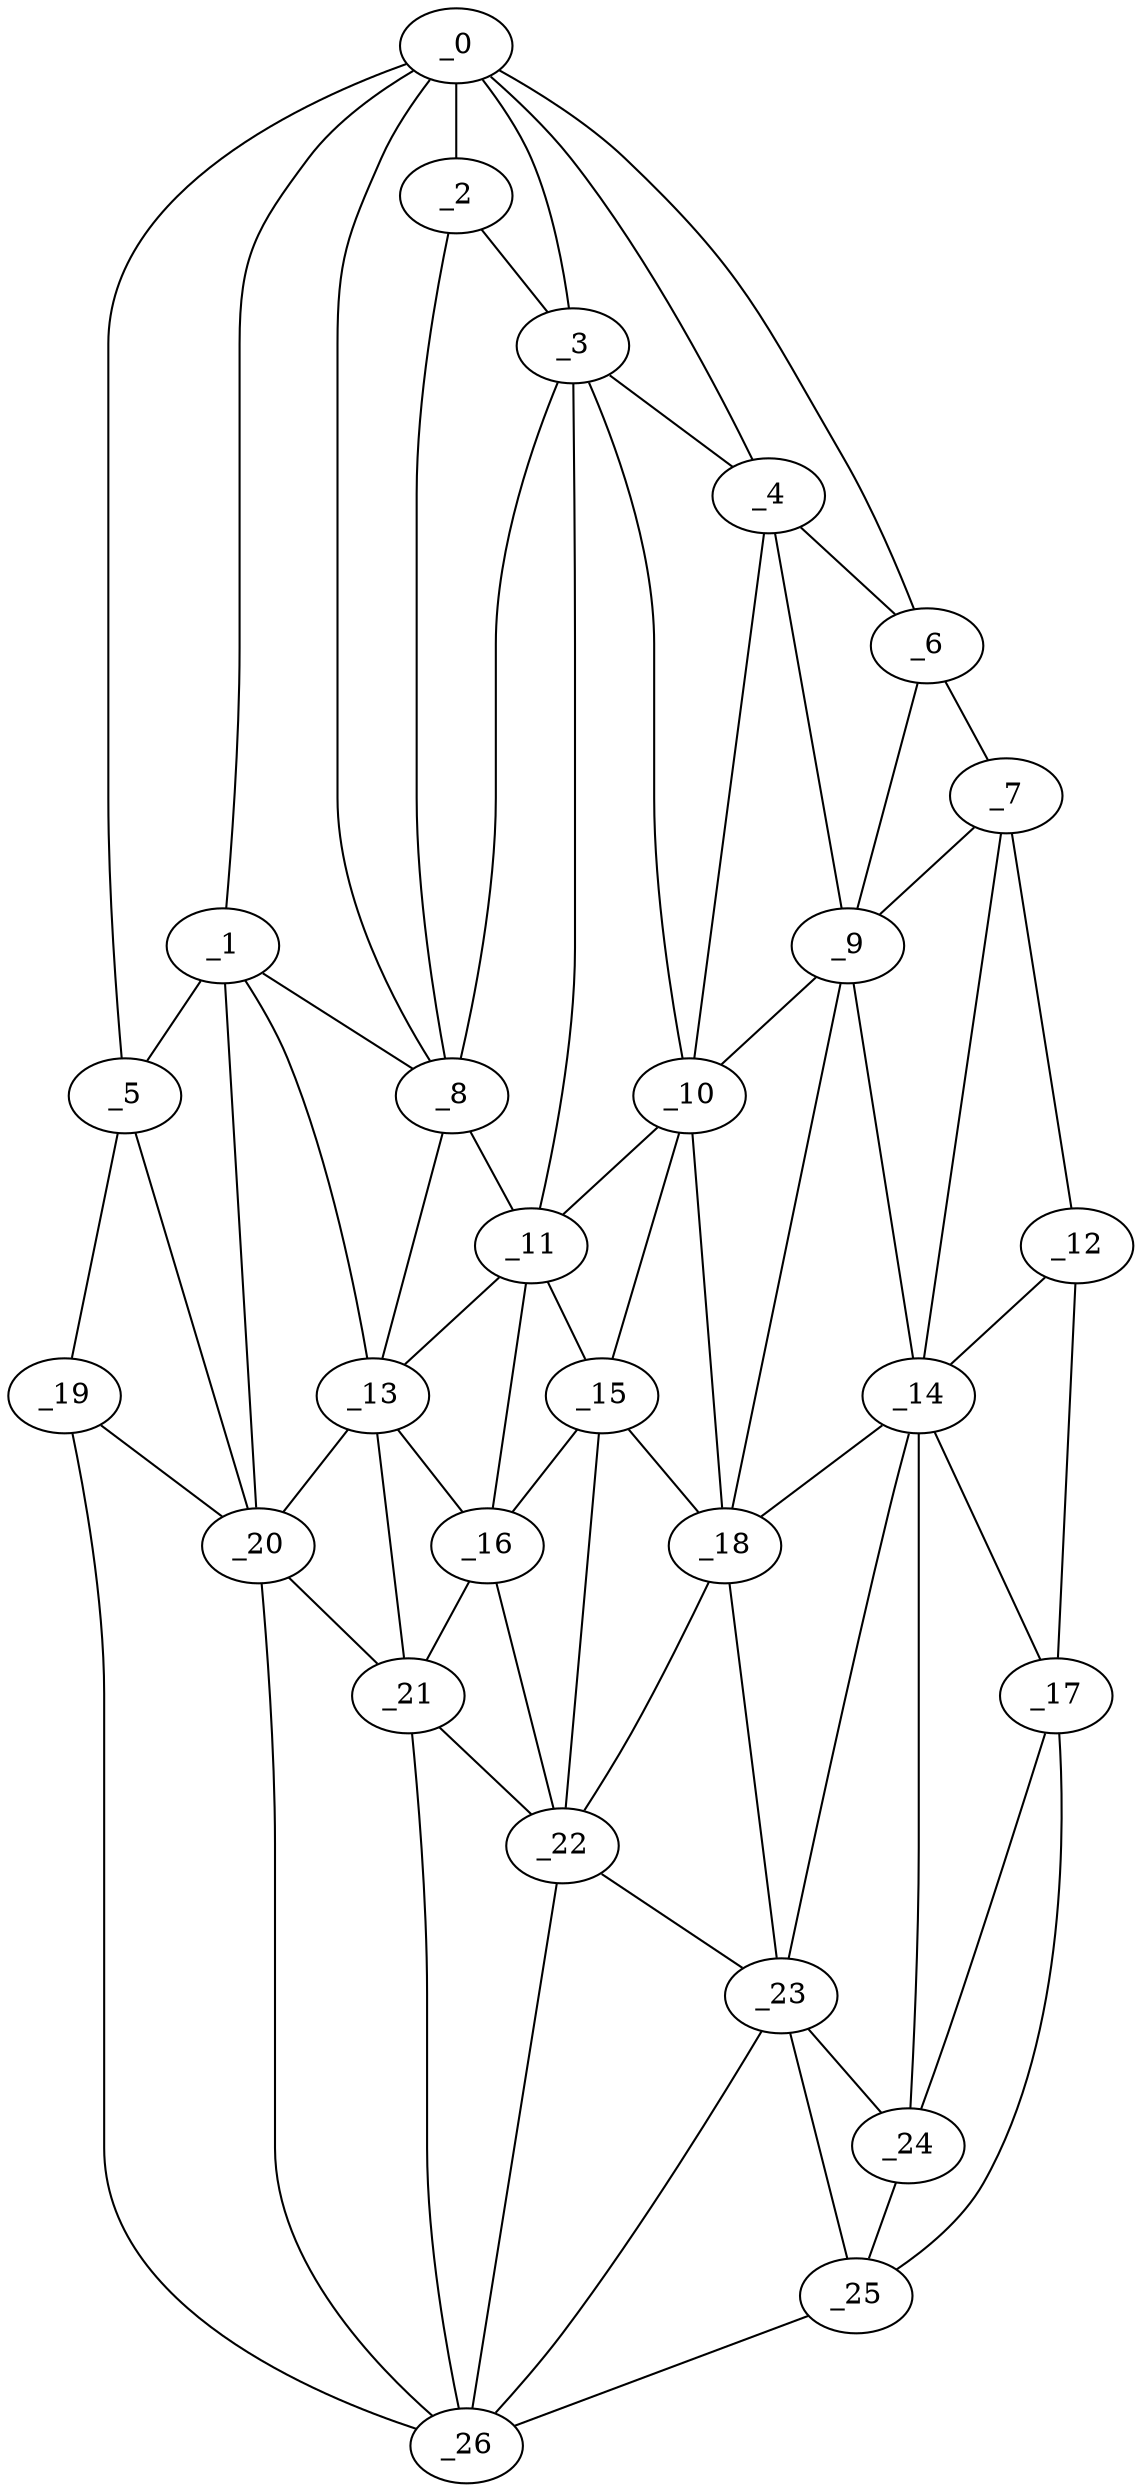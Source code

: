 graph "obj92__210.gxl" {
	_0	 [x=41,
		y=41];
	_1	 [x=46,
		y=33];
	_0 -- _1	 [valence=1];
	_2	 [x=49,
		y=63];
	_0 -- _2	 [valence=1];
	_3	 [x=49,
		y=73];
	_0 -- _3	 [valence=2];
	_4	 [x=49,
		y=81];
	_0 -- _4	 [valence=1];
	_5	 [x=51,
		y=7];
	_0 -- _5	 [valence=1];
	_6	 [x=51,
		y=93];
	_0 -- _6	 [valence=1];
	_8	 [x=59,
		y=60];
	_0 -- _8	 [valence=1];
	_1 -- _5	 [valence=1];
	_1 -- _8	 [valence=2];
	_13	 [x=68,
		y=60];
	_1 -- _13	 [valence=1];
	_20	 [x=83,
		y=32];
	_1 -- _20	 [valence=2];
	_2 -- _3	 [valence=2];
	_2 -- _8	 [valence=2];
	_3 -- _4	 [valence=2];
	_3 -- _8	 [valence=2];
	_10	 [x=61,
		y=80];
	_3 -- _10	 [valence=2];
	_11	 [x=65,
		y=68];
	_3 -- _11	 [valence=2];
	_4 -- _6	 [valence=1];
	_9	 [x=60,
		y=90];
	_4 -- _9	 [valence=2];
	_4 -- _10	 [valence=1];
	_19	 [x=80,
		y=7];
	_5 -- _19	 [valence=1];
	_5 -- _20	 [valence=2];
	_7	 [x=57,
		y=101];
	_6 -- _7	 [valence=1];
	_6 -- _9	 [valence=2];
	_7 -- _9	 [valence=2];
	_12	 [x=65,
		y=110];
	_7 -- _12	 [valence=1];
	_14	 [x=71,
		y=98];
	_7 -- _14	 [valence=2];
	_8 -- _11	 [valence=2];
	_8 -- _13	 [valence=1];
	_9 -- _10	 [valence=2];
	_9 -- _14	 [valence=1];
	_18	 [x=79,
		y=88];
	_9 -- _18	 [valence=1];
	_10 -- _11	 [valence=1];
	_15	 [x=76,
		y=72];
	_10 -- _15	 [valence=2];
	_10 -- _18	 [valence=2];
	_11 -- _13	 [valence=1];
	_11 -- _15	 [valence=2];
	_16	 [x=78,
		y=63];
	_11 -- _16	 [valence=2];
	_12 -- _14	 [valence=2];
	_17	 [x=78,
		y=117];
	_12 -- _17	 [valence=1];
	_13 -- _16	 [valence=2];
	_13 -- _20	 [valence=2];
	_21	 [x=86,
		y=57];
	_13 -- _21	 [valence=1];
	_14 -- _17	 [valence=2];
	_14 -- _18	 [valence=2];
	_23	 [x=86,
		y=96];
	_14 -- _23	 [valence=2];
	_24	 [x=86,
		y=103];
	_14 -- _24	 [valence=2];
	_15 -- _16	 [valence=1];
	_15 -- _18	 [valence=2];
	_22	 [x=86,
		y=76];
	_15 -- _22	 [valence=2];
	_16 -- _21	 [valence=2];
	_16 -- _22	 [valence=2];
	_17 -- _24	 [valence=1];
	_25	 [x=87,
		y=119];
	_17 -- _25	 [valence=1];
	_18 -- _22	 [valence=2];
	_18 -- _23	 [valence=1];
	_19 -- _20	 [valence=2];
	_26	 [x=91,
		y=41];
	_19 -- _26	 [valence=1];
	_20 -- _21	 [valence=2];
	_20 -- _26	 [valence=2];
	_21 -- _22	 [valence=2];
	_21 -- _26	 [valence=2];
	_22 -- _23	 [valence=2];
	_22 -- _26	 [valence=2];
	_23 -- _24	 [valence=1];
	_23 -- _25	 [valence=2];
	_23 -- _26	 [valence=2];
	_24 -- _25	 [valence=2];
	_25 -- _26	 [valence=1];
}
